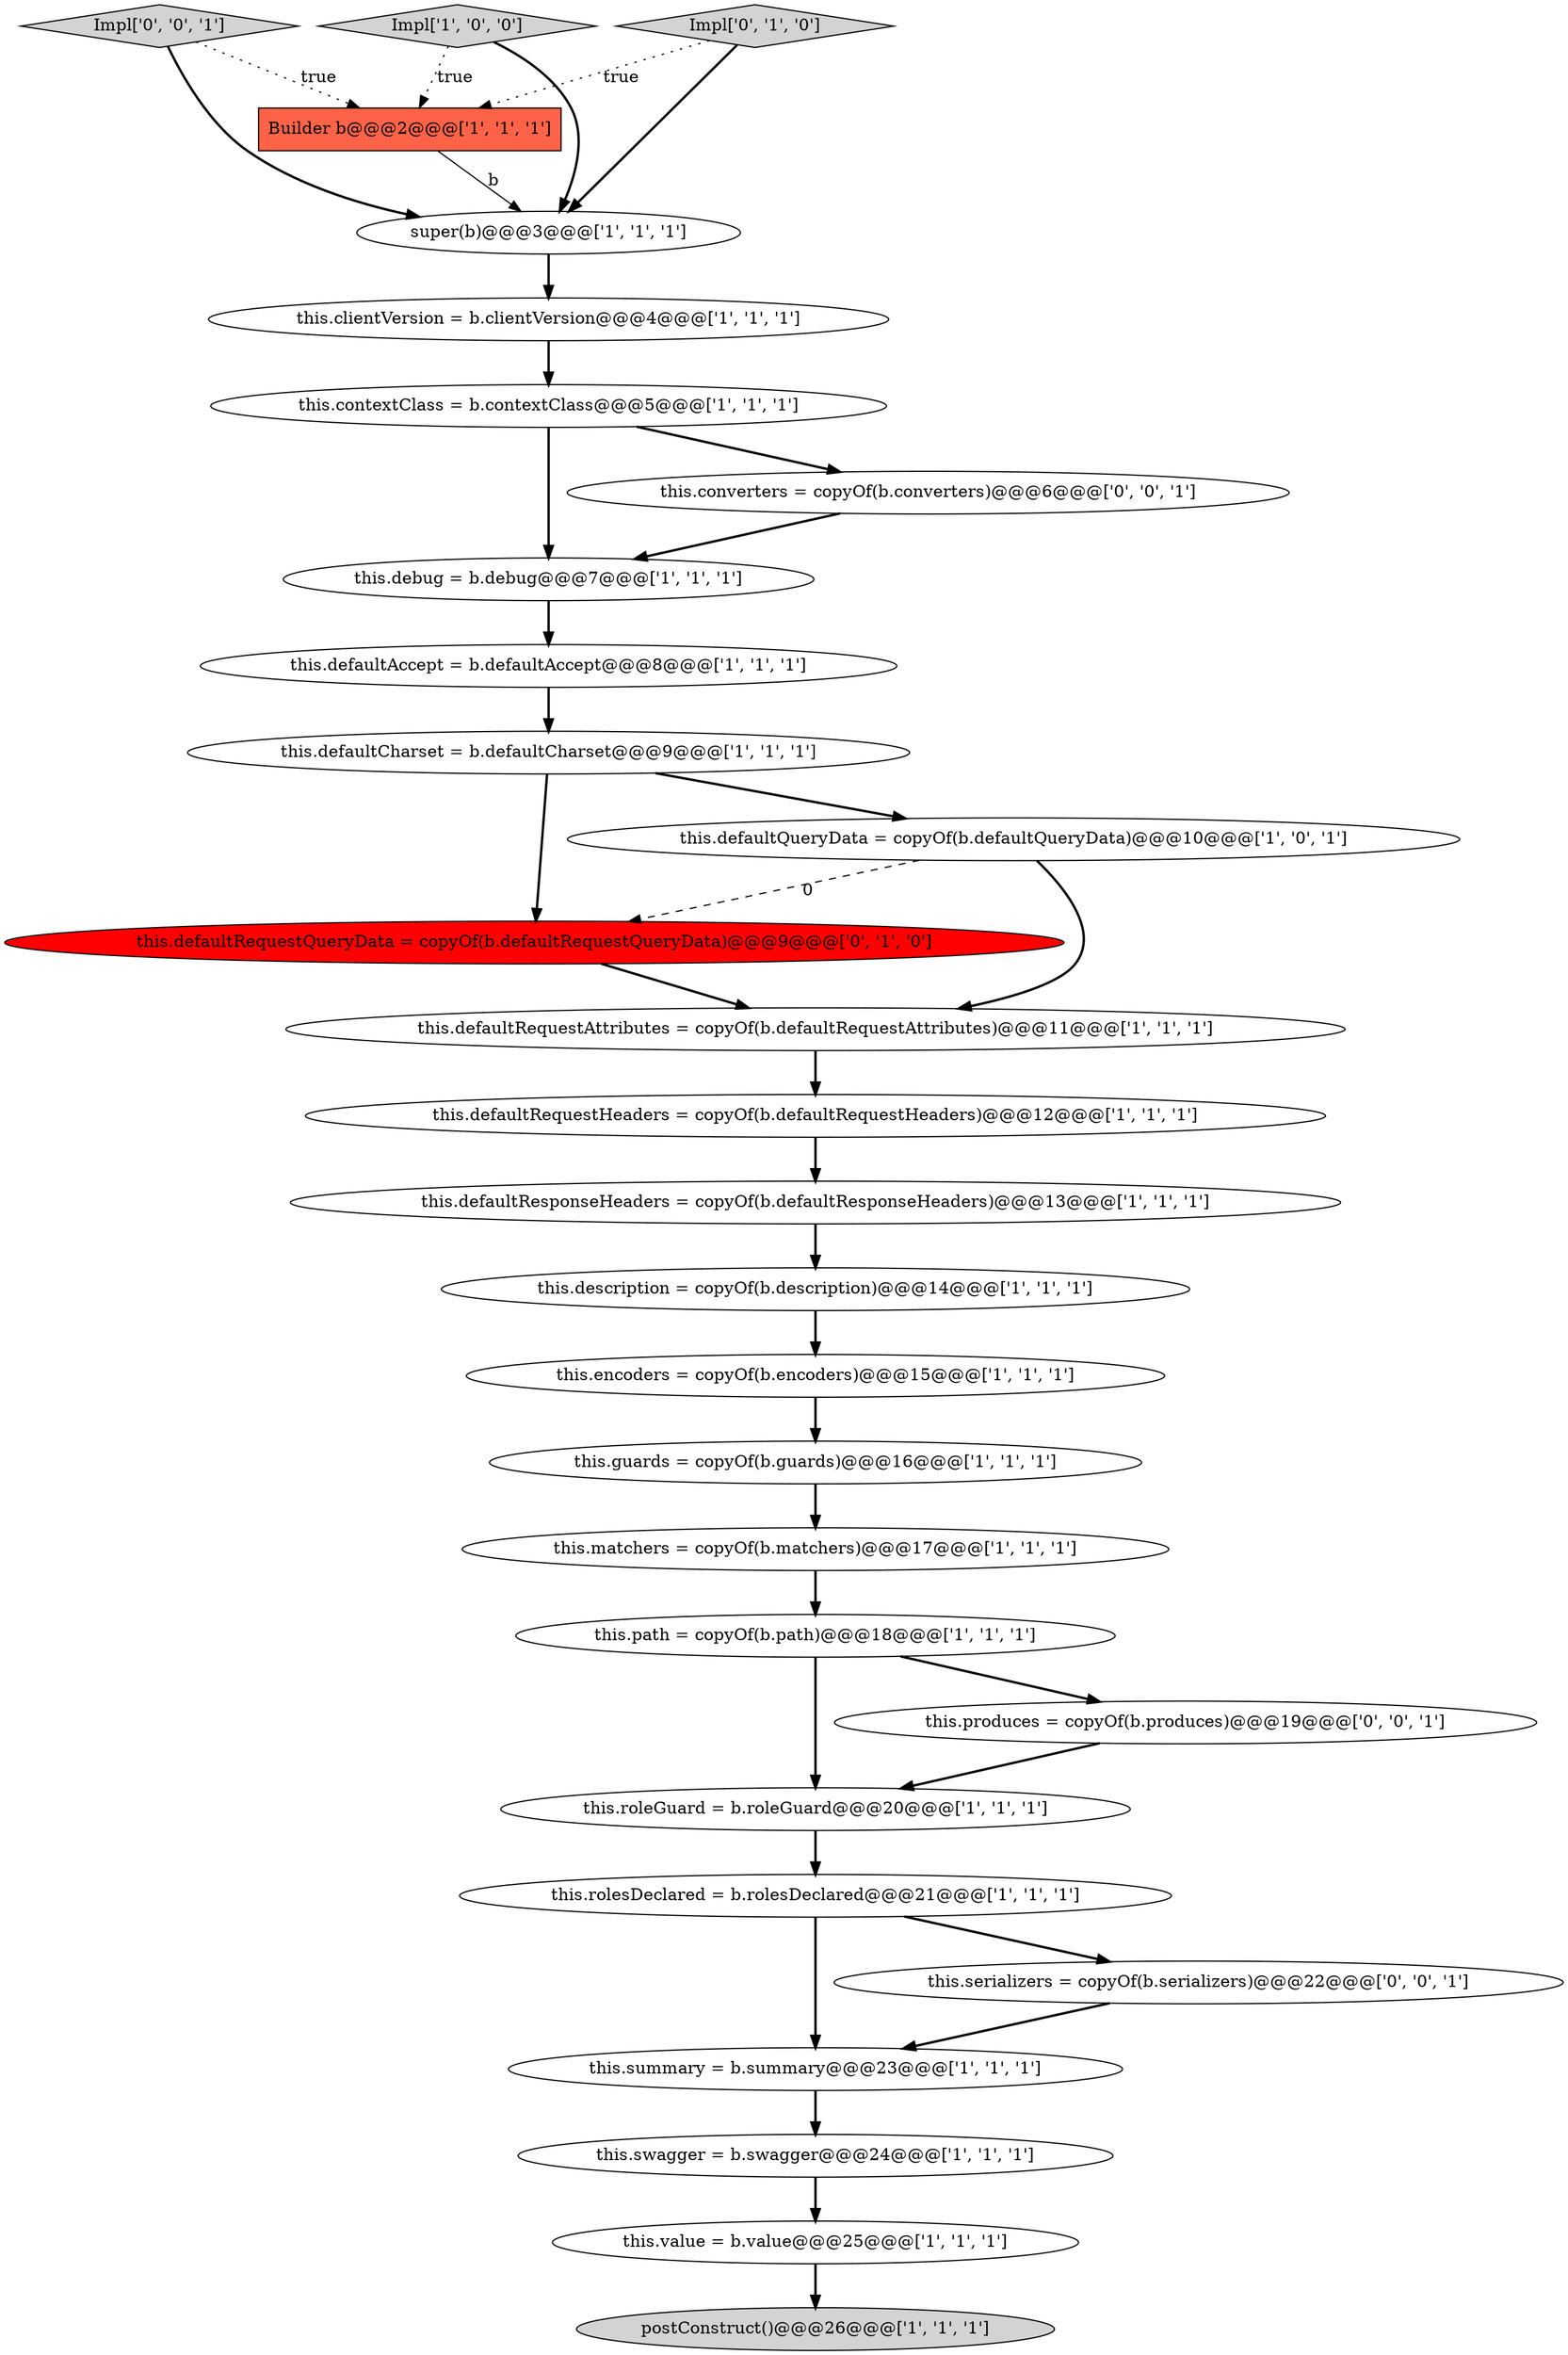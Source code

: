 digraph {
1 [style = filled, label = "this.path = copyOf(b.path)@@@18@@@['1', '1', '1']", fillcolor = white, shape = ellipse image = "AAA0AAABBB1BBB"];
17 [style = filled, label = "this.swagger = b.swagger@@@24@@@['1', '1', '1']", fillcolor = white, shape = ellipse image = "AAA0AAABBB1BBB"];
21 [style = filled, label = "this.contextClass = b.contextClass@@@5@@@['1', '1', '1']", fillcolor = white, shape = ellipse image = "AAA0AAABBB1BBB"];
13 [style = filled, label = "this.summary = b.summary@@@23@@@['1', '1', '1']", fillcolor = white, shape = ellipse image = "AAA0AAABBB1BBB"];
18 [style = filled, label = "postConstruct()@@@26@@@['1', '1', '1']", fillcolor = lightgray, shape = ellipse image = "AAA0AAABBB1BBB"];
3 [style = filled, label = "this.defaultResponseHeaders = copyOf(b.defaultResponseHeaders)@@@13@@@['1', '1', '1']", fillcolor = white, shape = ellipse image = "AAA0AAABBB1BBB"];
11 [style = filled, label = "this.matchers = copyOf(b.matchers)@@@17@@@['1', '1', '1']", fillcolor = white, shape = ellipse image = "AAA0AAABBB1BBB"];
26 [style = filled, label = "Impl['0', '0', '1']", fillcolor = lightgray, shape = diamond image = "AAA0AAABBB3BBB"];
28 [style = filled, label = "this.produces = copyOf(b.produces)@@@19@@@['0', '0', '1']", fillcolor = white, shape = ellipse image = "AAA0AAABBB3BBB"];
15 [style = filled, label = "this.guards = copyOf(b.guards)@@@16@@@['1', '1', '1']", fillcolor = white, shape = ellipse image = "AAA0AAABBB1BBB"];
7 [style = filled, label = "this.value = b.value@@@25@@@['1', '1', '1']", fillcolor = white, shape = ellipse image = "AAA0AAABBB1BBB"];
4 [style = filled, label = "this.defaultAccept = b.defaultAccept@@@8@@@['1', '1', '1']", fillcolor = white, shape = ellipse image = "AAA0AAABBB1BBB"];
12 [style = filled, label = "this.roleGuard = b.roleGuard@@@20@@@['1', '1', '1']", fillcolor = white, shape = ellipse image = "AAA0AAABBB1BBB"];
24 [style = filled, label = "this.defaultRequestQueryData = copyOf(b.defaultRequestQueryData)@@@9@@@['0', '1', '0']", fillcolor = red, shape = ellipse image = "AAA1AAABBB2BBB"];
20 [style = filled, label = "this.clientVersion = b.clientVersion@@@4@@@['1', '1', '1']", fillcolor = white, shape = ellipse image = "AAA0AAABBB1BBB"];
23 [style = filled, label = "Impl['0', '1', '0']", fillcolor = lightgray, shape = diamond image = "AAA0AAABBB2BBB"];
10 [style = filled, label = "this.defaultCharset = b.defaultCharset@@@9@@@['1', '1', '1']", fillcolor = white, shape = ellipse image = "AAA0AAABBB1BBB"];
27 [style = filled, label = "this.converters = copyOf(b.converters)@@@6@@@['0', '0', '1']", fillcolor = white, shape = ellipse image = "AAA0AAABBB3BBB"];
2 [style = filled, label = "this.rolesDeclared = b.rolesDeclared@@@21@@@['1', '1', '1']", fillcolor = white, shape = ellipse image = "AAA0AAABBB1BBB"];
5 [style = filled, label = "this.defaultRequestAttributes = copyOf(b.defaultRequestAttributes)@@@11@@@['1', '1', '1']", fillcolor = white, shape = ellipse image = "AAA0AAABBB1BBB"];
6 [style = filled, label = "super(b)@@@3@@@['1', '1', '1']", fillcolor = white, shape = ellipse image = "AAA0AAABBB1BBB"];
22 [style = filled, label = "this.defaultQueryData = copyOf(b.defaultQueryData)@@@10@@@['1', '0', '1']", fillcolor = white, shape = ellipse image = "AAA0AAABBB1BBB"];
0 [style = filled, label = "this.defaultRequestHeaders = copyOf(b.defaultRequestHeaders)@@@12@@@['1', '1', '1']", fillcolor = white, shape = ellipse image = "AAA0AAABBB1BBB"];
25 [style = filled, label = "this.serializers = copyOf(b.serializers)@@@22@@@['0', '0', '1']", fillcolor = white, shape = ellipse image = "AAA0AAABBB3BBB"];
19 [style = filled, label = "Impl['1', '0', '0']", fillcolor = lightgray, shape = diamond image = "AAA0AAABBB1BBB"];
8 [style = filled, label = "Builder b@@@2@@@['1', '1', '1']", fillcolor = tomato, shape = box image = "AAA0AAABBB1BBB"];
9 [style = filled, label = "this.debug = b.debug@@@7@@@['1', '1', '1']", fillcolor = white, shape = ellipse image = "AAA0AAABBB1BBB"];
14 [style = filled, label = "this.description = copyOf(b.description)@@@14@@@['1', '1', '1']", fillcolor = white, shape = ellipse image = "AAA0AAABBB1BBB"];
16 [style = filled, label = "this.encoders = copyOf(b.encoders)@@@15@@@['1', '1', '1']", fillcolor = white, shape = ellipse image = "AAA0AAABBB1BBB"];
10->22 [style = bold, label=""];
4->10 [style = bold, label=""];
0->3 [style = bold, label=""];
14->16 [style = bold, label=""];
16->15 [style = bold, label=""];
26->8 [style = dotted, label="true"];
23->8 [style = dotted, label="true"];
21->27 [style = bold, label=""];
11->1 [style = bold, label=""];
25->13 [style = bold, label=""];
10->24 [style = bold, label=""];
8->6 [style = solid, label="b"];
9->4 [style = bold, label=""];
3->14 [style = bold, label=""];
27->9 [style = bold, label=""];
28->12 [style = bold, label=""];
26->6 [style = bold, label=""];
19->6 [style = bold, label=""];
22->5 [style = bold, label=""];
19->8 [style = dotted, label="true"];
24->5 [style = bold, label=""];
22->24 [style = dashed, label="0"];
2->13 [style = bold, label=""];
20->21 [style = bold, label=""];
17->7 [style = bold, label=""];
6->20 [style = bold, label=""];
13->17 [style = bold, label=""];
12->2 [style = bold, label=""];
1->28 [style = bold, label=""];
21->9 [style = bold, label=""];
15->11 [style = bold, label=""];
5->0 [style = bold, label=""];
23->6 [style = bold, label=""];
1->12 [style = bold, label=""];
7->18 [style = bold, label=""];
2->25 [style = bold, label=""];
}
